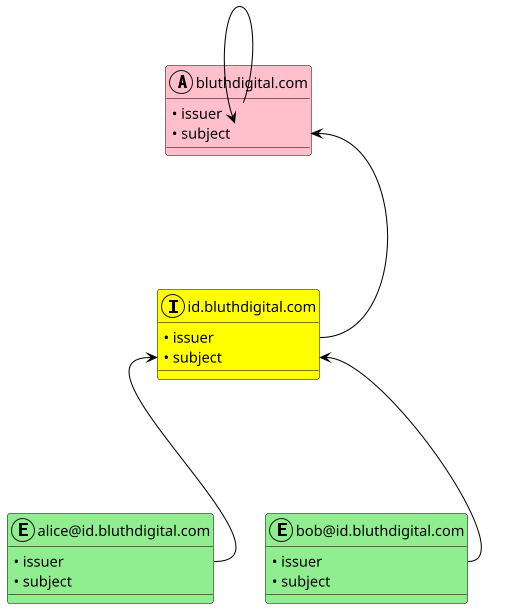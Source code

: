 @startuml
skinparam dpi 100

skinparam class {
BackgroundColor transparent
ArrowColor black
BorderColor black
}

skinparam object {
BackgroundColor transparent
ArrowColor black
BorderColor black
}

skinparam classAttributeIconSize 0

class bluthdigital_com as "bluthdigital.com" << (A,transparent) >> #pink {
  • issuer
  • subject
}

class id_bluthdigital_com as "id.bluthdigital.com" << (I,transparent) >> #yellow {
  • issuer
  • subject
}

class alice_id_bluthdigital_com as "alice@id.bluthdigital.com" << (E,transparent) >> #lightgreen {
  • issuer
  • subject
}

class bob_id_bluthdigital_com as "bob@id.bluthdigital.com" << (E,transparent) >> #lightgreen {
  • issuer
  • subject
}

bluthdigital_com::issuer -> bluthdigital_com::subject

id_bluthdigital_com::issuer ---up> bluthdigital_com::subject

alice_id_bluthdigital_com::issuer ---up> id_bluthdigital_com::subject
bob_id_bluthdigital_com::issuer ---up> id_bluthdigital_com::subject

@enduml